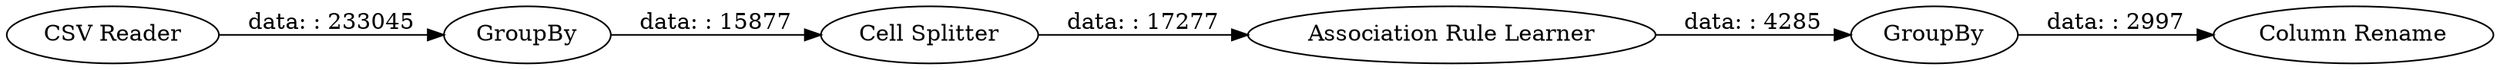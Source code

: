 digraph {
	"6671468914751312412_1" [label="CSV Reader"]
	"6671468914751312412_3" [label="Cell Splitter"]
	"6671468914751312412_2" [label=GroupBy]
	"6671468914751312412_6" [label="Column Rename"]
	"6671468914751312412_5" [label=GroupBy]
	"6671468914751312412_4" [label="Association Rule Learner"]
	"6671468914751312412_1" -> "6671468914751312412_2" [label="data: : 233045"]
	"6671468914751312412_2" -> "6671468914751312412_3" [label="data: : 15877"]
	"6671468914751312412_5" -> "6671468914751312412_6" [label="data: : 2997"]
	"6671468914751312412_3" -> "6671468914751312412_4" [label="data: : 17277"]
	"6671468914751312412_4" -> "6671468914751312412_5" [label="data: : 4285"]
	rankdir=LR
}
